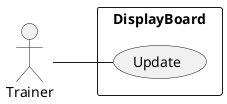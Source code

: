 @startuml
left to right direction
actor "Trainer" as fc
rectangle DisplayBoard {
  usecase "Update" as UC1
}
fc -- UC1
@enduml